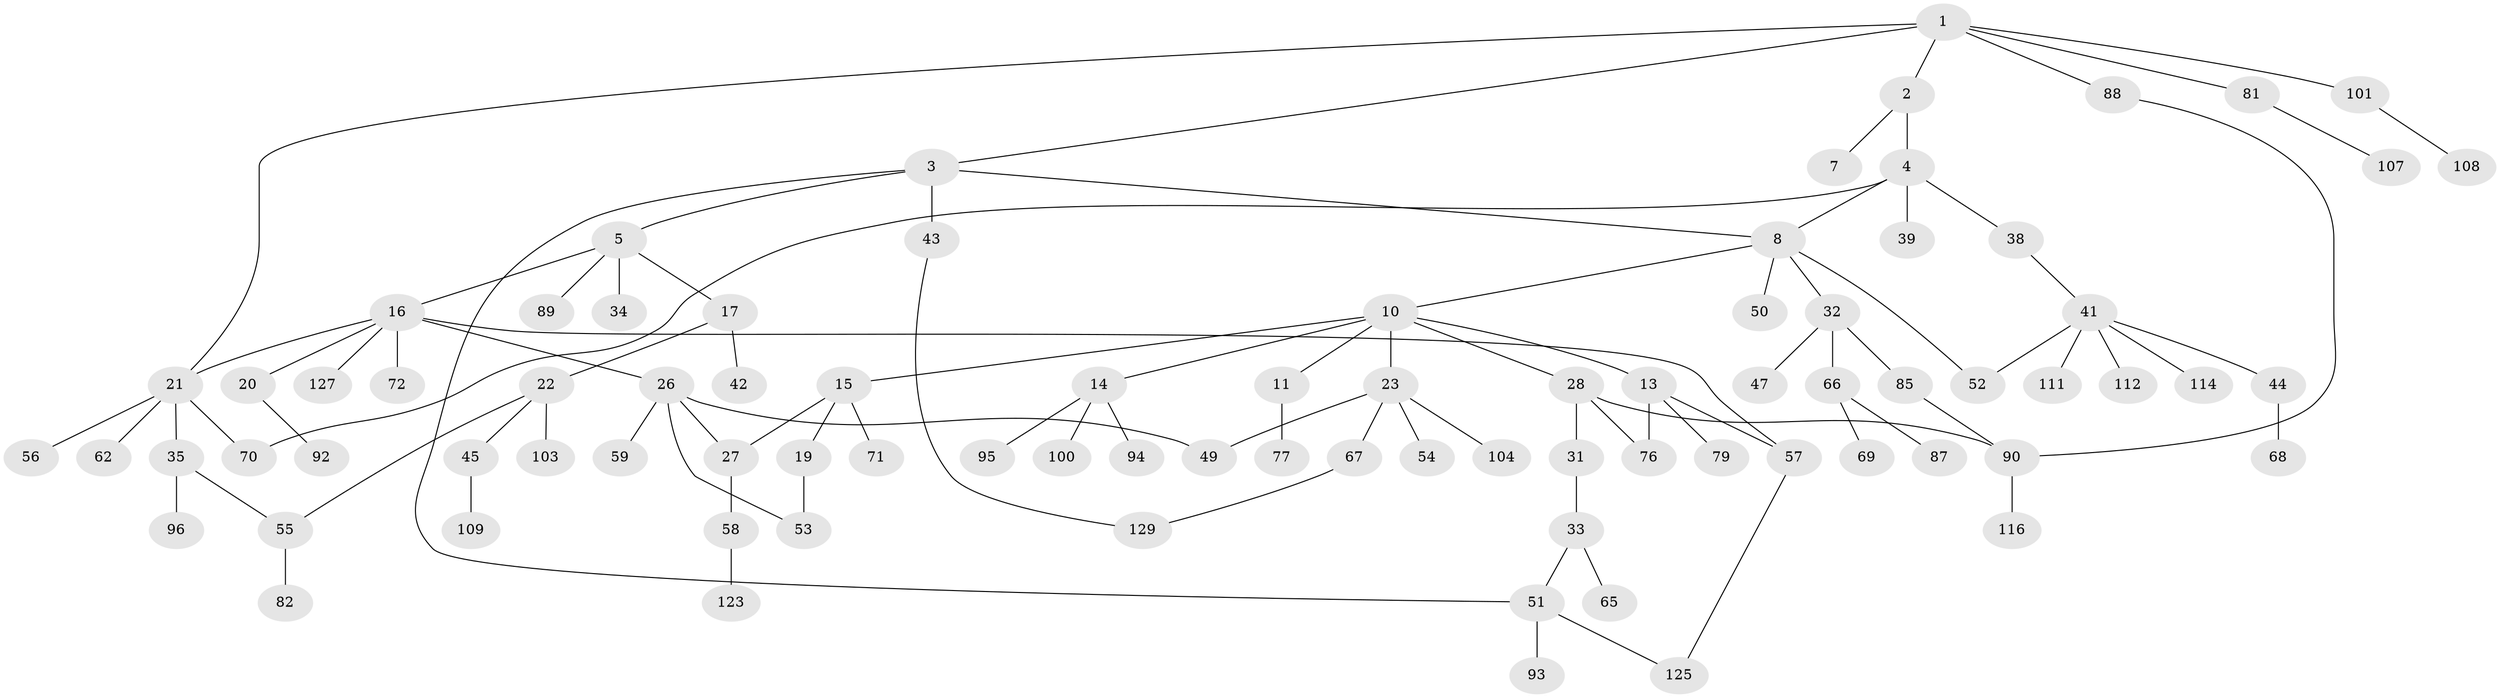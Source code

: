 // original degree distribution, {5: 0.046511627906976744, 4: 0.07751937984496124, 3: 0.17829457364341086, 2: 0.3178294573643411, 6: 0.015503875968992248, 7: 0.007751937984496124, 1: 0.35658914728682173}
// Generated by graph-tools (version 1.1) at 2025/41/03/06/25 10:41:27]
// undirected, 85 vertices, 99 edges
graph export_dot {
graph [start="1"]
  node [color=gray90,style=filled];
  1 [super="+9"];
  2 [super="+126"];
  3 [super="+30"];
  4 [super="+6"];
  5 [super="+12"];
  7 [super="+98"];
  8 [super="+86"];
  10 [super="+18"];
  11;
  13 [super="+99"];
  14 [super="+29"];
  15 [super="+46"];
  16 [super="+40"];
  17;
  19;
  20 [super="+64"];
  21 [super="+24"];
  22 [super="+25"];
  23 [super="+119"];
  26 [super="+122"];
  27 [super="+36"];
  28 [super="+61"];
  31;
  32 [super="+80"];
  33 [super="+48"];
  34 [super="+37"];
  35;
  38;
  39;
  41 [super="+74"];
  42;
  43 [super="+97"];
  44;
  45 [super="+83"];
  47;
  49 [super="+91"];
  50 [super="+84"];
  51 [super="+63"];
  52;
  53;
  54 [super="+75"];
  55 [super="+60"];
  56;
  57 [super="+128"];
  58;
  59;
  62;
  65;
  66;
  67 [super="+117"];
  68;
  69 [super="+78"];
  70 [super="+73"];
  71;
  72 [super="+118"];
  76 [super="+115"];
  77;
  79;
  81 [super="+106"];
  82 [super="+120"];
  85 [super="+121"];
  87;
  88 [super="+102"];
  89;
  90 [super="+110"];
  92;
  93 [super="+124"];
  94;
  95;
  96 [super="+113"];
  100;
  101 [super="+105"];
  103;
  104;
  107;
  108;
  109;
  111;
  112;
  114;
  116;
  123;
  125;
  127;
  129;
  1 -- 2;
  1 -- 3;
  1 -- 21;
  1 -- 81;
  1 -- 88;
  1 -- 101;
  2 -- 4;
  2 -- 7;
  3 -- 5;
  3 -- 43;
  3 -- 8;
  3 -- 51;
  4 -- 8;
  4 -- 38;
  4 -- 39;
  4 -- 70;
  5 -- 17;
  5 -- 34;
  5 -- 89;
  5 -- 16;
  8 -- 10;
  8 -- 32;
  8 -- 50;
  8 -- 52;
  10 -- 11;
  10 -- 13;
  10 -- 14;
  10 -- 15;
  10 -- 28;
  10 -- 23;
  11 -- 77;
  13 -- 79;
  13 -- 76;
  13 -- 57;
  14 -- 94;
  14 -- 95;
  14 -- 100;
  15 -- 19;
  15 -- 27;
  15 -- 71;
  16 -- 20;
  16 -- 26;
  16 -- 21;
  16 -- 72;
  16 -- 57;
  16 -- 127;
  17 -- 22;
  17 -- 42;
  19 -- 53;
  20 -- 92;
  21 -- 35;
  21 -- 56;
  21 -- 62;
  21 -- 70;
  22 -- 45;
  22 -- 55;
  22 -- 103;
  23 -- 54;
  23 -- 67;
  23 -- 104;
  23 -- 49;
  26 -- 49;
  26 -- 53;
  26 -- 59;
  26 -- 27;
  27 -- 58;
  28 -- 31;
  28 -- 76;
  28 -- 90;
  31 -- 33;
  32 -- 47;
  32 -- 66;
  32 -- 85;
  33 -- 65;
  33 -- 51;
  35 -- 96;
  35 -- 55;
  38 -- 41;
  41 -- 44;
  41 -- 52;
  41 -- 112;
  41 -- 114;
  41 -- 111;
  43 -- 129;
  44 -- 68;
  45 -- 109;
  51 -- 93;
  51 -- 125;
  55 -- 82;
  57 -- 125;
  58 -- 123;
  66 -- 69;
  66 -- 87;
  67 -- 129;
  81 -- 107;
  85 -- 90;
  88 -- 90;
  90 -- 116;
  101 -- 108;
}
